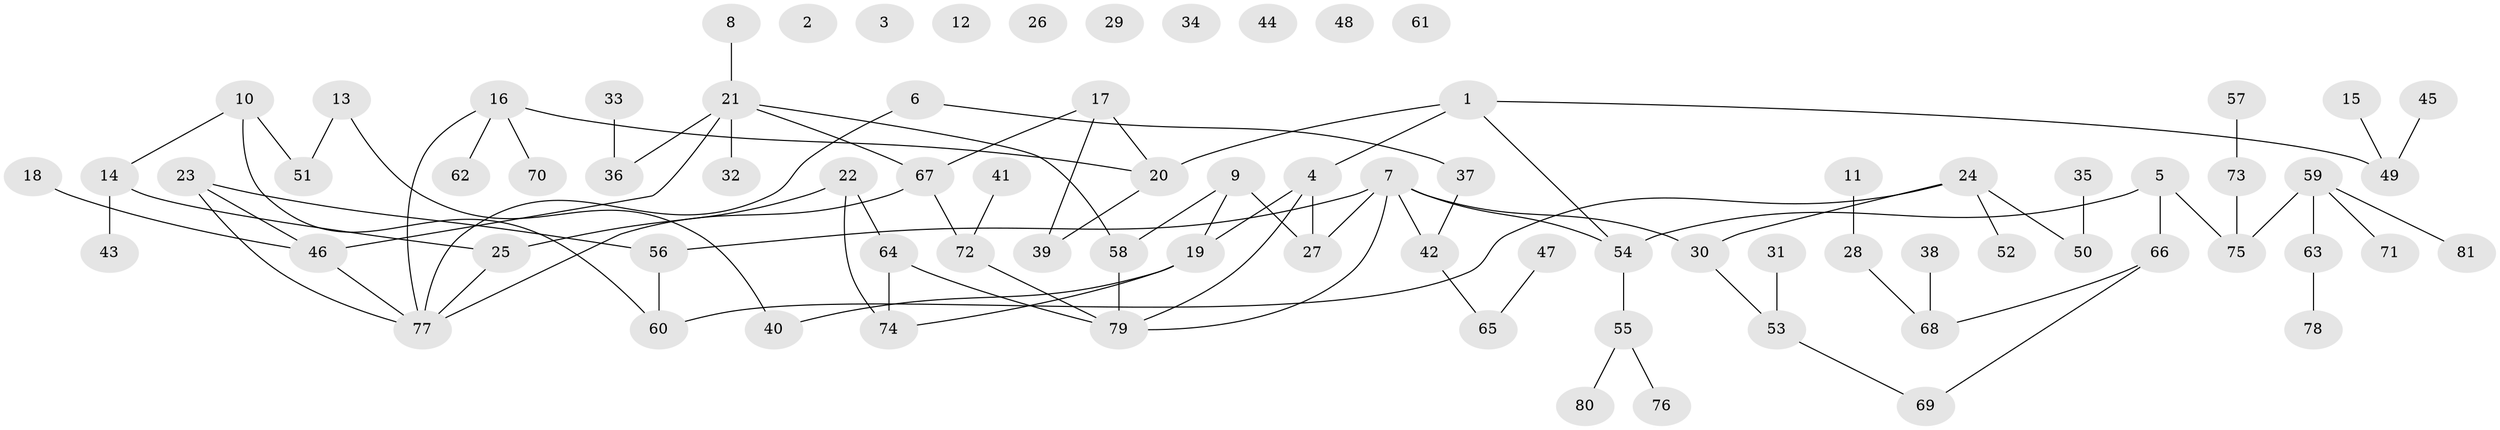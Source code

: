 // coarse degree distribution, {8: 0.0625, 4: 0.0625, 3: 0.21875, 6: 0.0625, 5: 0.09375, 2: 0.1875, 1: 0.3125}
// Generated by graph-tools (version 1.1) at 2025/48/03/04/25 22:48:14]
// undirected, 81 vertices, 90 edges
graph export_dot {
  node [color=gray90,style=filled];
  1;
  2;
  3;
  4;
  5;
  6;
  7;
  8;
  9;
  10;
  11;
  12;
  13;
  14;
  15;
  16;
  17;
  18;
  19;
  20;
  21;
  22;
  23;
  24;
  25;
  26;
  27;
  28;
  29;
  30;
  31;
  32;
  33;
  34;
  35;
  36;
  37;
  38;
  39;
  40;
  41;
  42;
  43;
  44;
  45;
  46;
  47;
  48;
  49;
  50;
  51;
  52;
  53;
  54;
  55;
  56;
  57;
  58;
  59;
  60;
  61;
  62;
  63;
  64;
  65;
  66;
  67;
  68;
  69;
  70;
  71;
  72;
  73;
  74;
  75;
  76;
  77;
  78;
  79;
  80;
  81;
  1 -- 4;
  1 -- 20;
  1 -- 49;
  1 -- 54;
  4 -- 19;
  4 -- 27;
  4 -- 79;
  5 -- 54;
  5 -- 66;
  5 -- 75;
  6 -- 37;
  6 -- 77;
  7 -- 27;
  7 -- 30;
  7 -- 42;
  7 -- 54;
  7 -- 56;
  7 -- 79;
  8 -- 21;
  9 -- 19;
  9 -- 27;
  9 -- 58;
  10 -- 14;
  10 -- 51;
  10 -- 60;
  11 -- 28;
  13 -- 40;
  13 -- 51;
  14 -- 25;
  14 -- 43;
  15 -- 49;
  16 -- 20;
  16 -- 62;
  16 -- 70;
  16 -- 77;
  17 -- 20;
  17 -- 39;
  17 -- 67;
  18 -- 46;
  19 -- 40;
  19 -- 74;
  20 -- 39;
  21 -- 32;
  21 -- 36;
  21 -- 46;
  21 -- 58;
  21 -- 67;
  22 -- 25;
  22 -- 64;
  22 -- 74;
  23 -- 46;
  23 -- 56;
  23 -- 77;
  24 -- 30;
  24 -- 50;
  24 -- 52;
  24 -- 60;
  25 -- 77;
  28 -- 68;
  30 -- 53;
  31 -- 53;
  33 -- 36;
  35 -- 50;
  37 -- 42;
  38 -- 68;
  41 -- 72;
  42 -- 65;
  45 -- 49;
  46 -- 77;
  47 -- 65;
  53 -- 69;
  54 -- 55;
  55 -- 76;
  55 -- 80;
  56 -- 60;
  57 -- 73;
  58 -- 79;
  59 -- 63;
  59 -- 71;
  59 -- 75;
  59 -- 81;
  63 -- 78;
  64 -- 74;
  64 -- 79;
  66 -- 68;
  66 -- 69;
  67 -- 72;
  67 -- 77;
  72 -- 79;
  73 -- 75;
}
